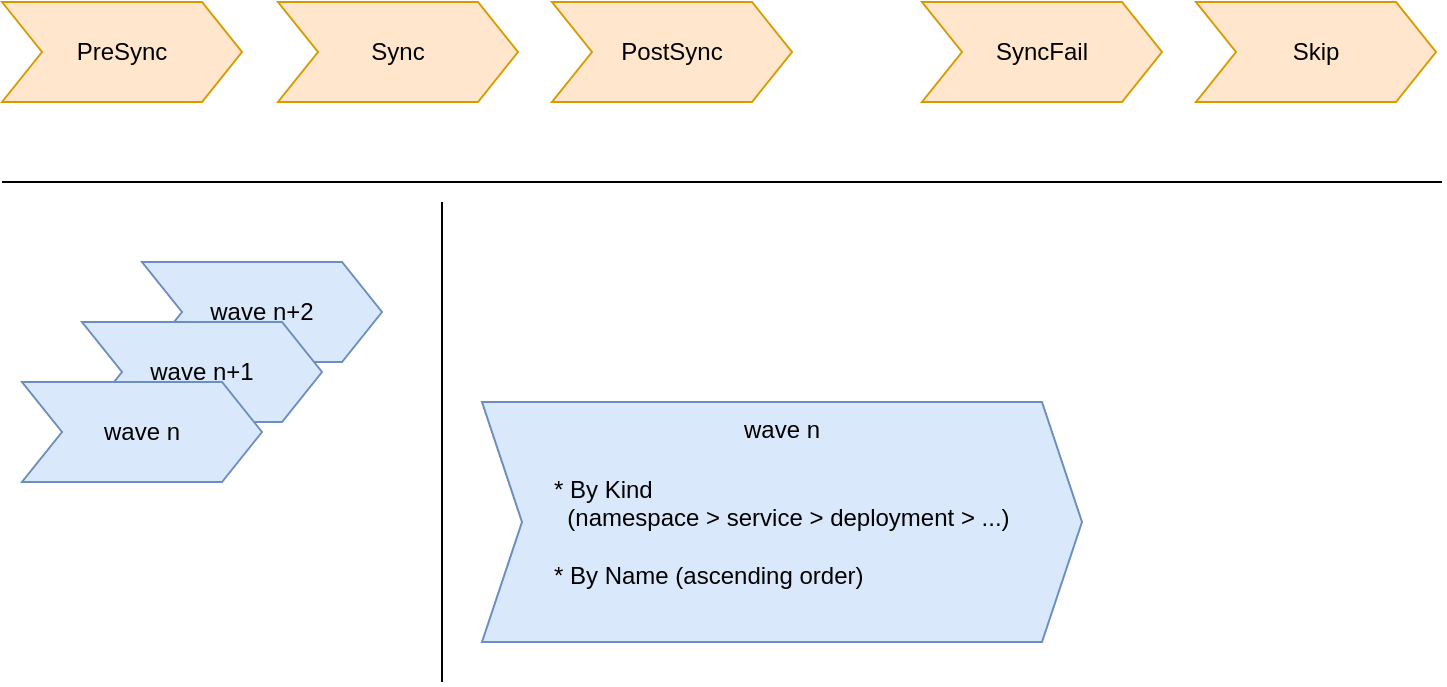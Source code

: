 <mxfile>
    <diagram id="wq3XrN6-UzkFvAB7txjw" name="ArgoCD">
        <mxGraphModel dx="793" dy="700" grid="1" gridSize="10" guides="1" tooltips="1" connect="1" arrows="1" fold="1" page="1" pageScale="1" pageWidth="827" pageHeight="1169" background="#ffffff" math="0" shadow="0">
            <root>
                <mxCell id="0"/>
                <mxCell id="1" parent="0"/>
                <mxCell id="5" value="wave n+2" style="shape=step;perimeter=stepPerimeter;whiteSpace=wrap;html=1;fixedSize=1;fillColor=#dae8fc;strokeColor=#6c8ebf;" vertex="1" parent="1">
                    <mxGeometry x="140" y="270" width="120" height="50" as="geometry"/>
                </mxCell>
                <mxCell id="4" value="wave n+1" style="shape=step;perimeter=stepPerimeter;whiteSpace=wrap;html=1;fixedSize=1;fillColor=#dae8fc;strokeColor=#6c8ebf;" vertex="1" parent="1">
                    <mxGeometry x="110" y="300" width="120" height="50" as="geometry"/>
                </mxCell>
                <mxCell id="2" value="wave n" style="shape=step;perimeter=stepPerimeter;whiteSpace=wrap;html=1;fixedSize=1;fillColor=#dae8fc;strokeColor=#6c8ebf;" vertex="1" parent="1">
                    <mxGeometry x="80" y="330" width="120" height="50" as="geometry"/>
                </mxCell>
                <mxCell id="6" value="wave n" style="shape=step;perimeter=stepPerimeter;whiteSpace=wrap;html=1;fixedSize=1;verticalAlign=top;fillColor=#dae8fc;strokeColor=#6c8ebf;" vertex="1" parent="1">
                    <mxGeometry x="310" y="340" width="300" height="120" as="geometry"/>
                </mxCell>
                <mxCell id="7" value="* By Kind &lt;br&gt;&amp;nbsp; (namespace &amp;gt; service &amp;gt; deployment &amp;gt; ...)&lt;br&gt;&lt;br&gt;* By Name (ascending order)" style="text;html=1;strokeColor=none;fillColor=#dae8fc;align=left;verticalAlign=top;whiteSpace=wrap;rounded=0;" vertex="1" parent="1">
                    <mxGeometry x="344" y="370" width="236" height="70" as="geometry"/>
                </mxCell>
                <mxCell id="9" value="PreSync" style="shape=step;perimeter=stepPerimeter;whiteSpace=wrap;html=1;fixedSize=1;flipH=0;flipV=1;fillColor=#ffe6cc;strokeColor=#d79b00;" vertex="1" parent="1">
                    <mxGeometry x="70" y="140" width="120" height="50" as="geometry"/>
                </mxCell>
                <mxCell id="10" value="Sync" style="shape=step;perimeter=stepPerimeter;whiteSpace=wrap;html=1;fixedSize=1;flipH=0;flipV=1;fillColor=#ffe6cc;strokeColor=#d79b00;" vertex="1" parent="1">
                    <mxGeometry x="208" y="140" width="120" height="50" as="geometry"/>
                </mxCell>
                <mxCell id="11" value="PostSync" style="shape=step;perimeter=stepPerimeter;whiteSpace=wrap;html=1;fixedSize=1;flipH=0;flipV=1;fillColor=#ffe6cc;strokeColor=#d79b00;" vertex="1" parent="1">
                    <mxGeometry x="345" y="140" width="120" height="50" as="geometry"/>
                </mxCell>
                <mxCell id="12" value="SyncFail" style="shape=step;perimeter=stepPerimeter;whiteSpace=wrap;html=1;fixedSize=1;flipH=0;flipV=1;fillColor=#ffe6cc;strokeColor=#d79b00;" vertex="1" parent="1">
                    <mxGeometry x="530" y="140" width="120" height="50" as="geometry"/>
                </mxCell>
                <mxCell id="13" value="" style="endArrow=none;html=1;curved=1;" edge="1" parent="1">
                    <mxGeometry width="50" height="50" relative="1" as="geometry">
                        <mxPoint x="70" y="230" as="sourcePoint"/>
                        <mxPoint x="790" y="230" as="targetPoint"/>
                    </mxGeometry>
                </mxCell>
                <mxCell id="14" value="" style="endArrow=none;html=1;curved=1;" edge="1" parent="1">
                    <mxGeometry width="50" height="50" relative="1" as="geometry">
                        <mxPoint x="290" y="240" as="sourcePoint"/>
                        <mxPoint x="290" y="480" as="targetPoint"/>
                    </mxGeometry>
                </mxCell>
                <mxCell id="15" value="Skip" style="shape=step;perimeter=stepPerimeter;whiteSpace=wrap;html=1;fixedSize=1;flipH=0;flipV=1;fillColor=#ffe6cc;strokeColor=#d79b00;" vertex="1" parent="1">
                    <mxGeometry x="667" y="140" width="120" height="50" as="geometry"/>
                </mxCell>
            </root>
        </mxGraphModel>
    </diagram>
</mxfile>